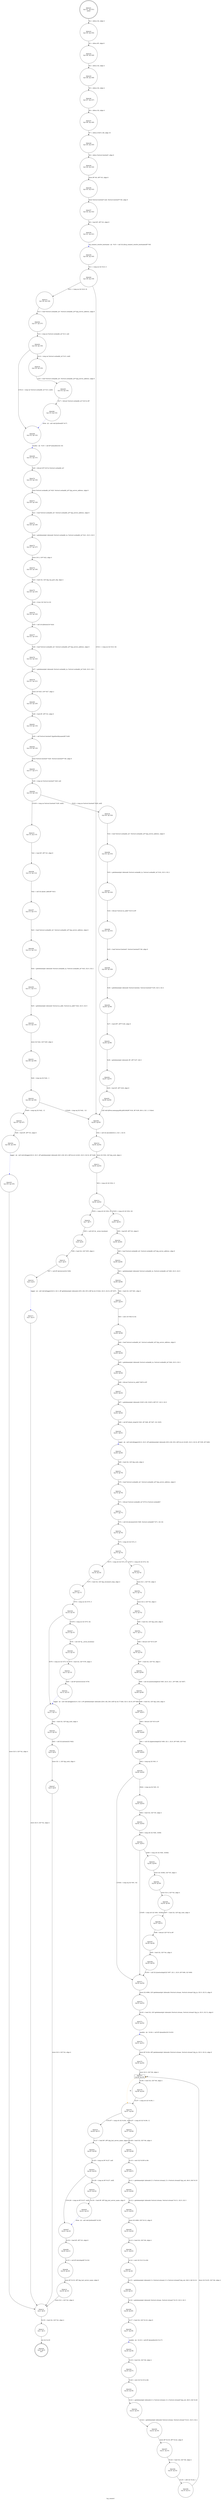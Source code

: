 digraph tcp_connect {
label="tcp_connect"
64240 [label="N64240\n(rp:0, ep:0)\nexit", shape="doublecircle"]
64241 [label="N64241\n(rp:151, ep:151)\nentry", shape="doublecircle"]
64241 -> 64243 [label="%2 = alloca i32, align 4"]
64243 [label="N64243\n(rp:150, ep:150)", shape="circle"]
64243 -> 64244 [label="%3 = alloca i8*, align 8"]
64244 [label="N64244\n(rp:149, ep:149)", shape="circle"]
64244 -> 64245 [label="%4 = alloca i32, align 4"]
64245 [label="N64245\n(rp:148, ep:148)", shape="circle"]
64245 -> 64246 [label="%5 = alloca i32, align 4"]
64246 [label="N64246\n(rp:147, ep:147)", shape="circle"]
64246 -> 64247 [label="%6 = alloca i32, align 4"]
64247 [label="N64247\n(rp:146, ep:146)", shape="circle"]
64247 -> 64248 [label="%7 = alloca [1025 x i8], align 16"]
64248 [label="N64248\n(rp:145, ep:145)", shape="circle"]
64248 -> 64249 [label="%8 = alloca %struct.hostent*, align 8"]
64249 [label="N64249\n(rp:144, ep:144)", shape="circle"]
64249 -> 64256 [label="store i8* %0, i8** %3, align 8"]
64256 [label="N64256\n(rp:143, ep:143)", shape="circle"]
64256 -> 64257 [label="store %struct.hostent* null, %struct.hostent** %8, align 8"]
64257 [label="N64257\n(rp:142, ep:142)", shape="circle"]
64257 -> 64258 [label="%9 = load i8*, i8** %3, align 8"]
64258 [label="N64258\n(rp:141, ep:141)", shape="circle"]
64258 -> 64259 [label="tcp_connect_resolve_hostname --@-- %10 = call i32 @tcp_connect_resolve_hostname(i8* %9)", style="dashed", color="blue"]
64259 [label="N64259\n(rp:140, ep:140)", shape="circle"]
64259 -> 64260 [label="%11 = icmp ne i32 %10, 0"]
64260 [label="N64260\n(rp:139, ep:139)", shape="circle"]
64260 -> 64414 [label="[%11 = icmp ne i32 %10, 0]"]
64260 -> 64309 [label="[!(%11 = icmp ne i32 %10, 0)]"]
64262 [label="N64262\n(rp:137, ep:137)", shape="circle"]
64262 -> 64263 [label="%14 = icmp ne %struct.sockaddr_in* %13, null"]
64263 [label="N64263\n(rp:136, ep:136)", shape="circle"]
64263 -> 64416 [label="[%14 = icmp ne %struct.sockaddr_in* %13, null]"]
64263 -> 64268 [label="[!(%14 = icmp ne %struct.sockaddr_in* %13, null)]"]
64265 [label="N64265\n(rp:134, ep:134)", shape="circle"]
64265 -> 64266 [label="%17 = bitcast %struct.sockaddr_in* %16 to i8*"]
64266 [label="N64266\n(rp:133, ep:133)", shape="circle"]
64266 -> 64268 [label="xfree --@-- call void @xfree(i8* %17)", style="dashed", color="blue"]
64268 [label="N64268\n(rp:132, ep:132)", shape="circle"]
64268 -> 64269 [label="xmalloc --@-- %19 = call i8* @xmalloc(i32 16)", style="dashed", color="blue"]
64269 [label="N64269\n(rp:131, ep:131)", shape="circle"]
64269 -> 64270 [label="%20 = bitcast i8* %19 to %struct.sockaddr_in*"]
64270 [label="N64270\n(rp:130, ep:130)", shape="circle"]
64270 -> 64271 [label="store %struct.sockaddr_in* %20, %struct.sockaddr_in** @g_server_address, align 8"]
64271 [label="N64271\n(rp:129, ep:129)", shape="circle"]
64271 -> 64272 [label="%21 = load %struct.sockaddr_in*, %struct.sockaddr_in** @g_server_address, align 8"]
64272 [label="N64272\n(rp:128, ep:128)", shape="circle"]
64272 -> 64273 [label="%22 = getelementptr inbounds %struct.sockaddr_in, %struct.sockaddr_in* %21, i32 0, i32 0"]
64273 [label="N64273\n(rp:127, ep:127)", shape="circle"]
64273 -> 64274 [label="store i16 2, i16* %22, align 4"]
64274 [label="N64274\n(rp:126, ep:126)", shape="circle"]
64274 -> 64275 [label="%23 = load i32, i32* @g_tcp_port_rdp, align 4"]
64275 [label="N64275\n(rp:125, ep:125)", shape="circle"]
64275 -> 64276 [label="%24 = trunc i32 %23 to i16"]
64276 [label="N64276\n(rp:124, ep:124)", shape="circle"]
64276 -> 64277 [label="%25 = call i16 @htons(i16 %24)"]
64277 [label="N64277\n(rp:123, ep:123)", shape="circle"]
64277 -> 64278 [label="%26 = load %struct.sockaddr_in*, %struct.sockaddr_in** @g_server_address, align 8"]
64278 [label="N64278\n(rp:122, ep:122)", shape="circle"]
64278 -> 64279 [label="%27 = getelementptr inbounds %struct.sockaddr_in, %struct.sockaddr_in* %26, i32 0, i32 1"]
64279 [label="N64279\n(rp:121, ep:121)", shape="circle"]
64279 -> 64280 [label="store i16 %25, i16* %27, align 2"]
64280 [label="N64280\n(rp:120, ep:120)", shape="circle"]
64280 -> 64281 [label="%28 = load i8*, i8** %3, align 8"]
64281 [label="N64281\n(rp:119, ep:119)", shape="circle"]
64281 -> 64282 [label="%29 = call %struct.hostent* @gethostbyname(i8* %28)"]
64282 [label="N64282\n(rp:118, ep:118)", shape="circle"]
64282 -> 64283 [label="store %struct.hostent* %29, %struct.hostent** %8, align 8"]
64283 [label="N64283\n(rp:117, ep:117)", shape="circle"]
64283 -> 64284 [label="%30 = icmp ne %struct.hostent* %29, null"]
64284 [label="N64284\n(rp:116, ep:116)", shape="circle"]
64284 -> 64418 [label="[%30 = icmp ne %struct.hostent* %29, null]"]
64284 -> 64419 [label="[!(%30 = icmp ne %struct.hostent* %29, null)]"]
64286 [label="N64286\n(rp:103, ep:103)", shape="circle"]
64286 -> 64287 [label="%33 = getelementptr inbounds %struct.sockaddr_in, %struct.sockaddr_in* %32, i32 0, i32 2"]
64287 [label="N64287\n(rp:102, ep:102)", shape="circle"]
64287 -> 64288 [label="%34 = bitcast %struct.in_addr* %33 to i8*"]
64288 [label="N64288\n(rp:101, ep:101)", shape="circle"]
64288 -> 64289 [label="%35 = load %struct.hostent*, %struct.hostent** %8, align 8"]
64289 [label="N64289\n(rp:100, ep:100)", shape="circle"]
64289 -> 64290 [label="%36 = getelementptr inbounds %struct.hostent, %struct.hostent* %35, i32 0, i32 4"]
64290 [label="N64290\n(rp:99, ep:99)", shape="circle"]
64290 -> 64291 [label="%37 = load i8**, i8*** %36, align 8"]
64291 [label="N64291\n(rp:98, ep:98)", shape="circle"]
64291 -> 64292 [label="%38 = getelementptr inbounds i8*, i8** %37, i64 0"]
64292 [label="N64292\n(rp:97, ep:97)", shape="circle"]
64292 -> 64293 [label="%39 = load i8*, i8** %38, align 8"]
64293 [label="N64293\n(rp:96, ep:96)", shape="circle"]
64293 -> 64309 [label="call void @llvm.memcpy.p0i8.p0i8.i64(i8* %34, i8* %39, i64 4, i32 1, i1 false)"]
64296 [label="N64296\n(rp:114, ep:114)", shape="circle"]
64296 -> 64297 [label="%42 = call i32 @inet_addr(i8* %41)"]
64297 [label="N64297\n(rp:113, ep:113)", shape="circle"]
64297 -> 64298 [label="%43 = load %struct.sockaddr_in*, %struct.sockaddr_in** @g_server_address, align 8"]
64298 [label="N64298\n(rp:112, ep:112)", shape="circle"]
64298 -> 64299 [label="%44 = getelementptr inbounds %struct.sockaddr_in, %struct.sockaddr_in* %43, i32 0, i32 2"]
64299 [label="N64299\n(rp:111, ep:111)", shape="circle"]
64299 -> 64300 [label="%45 = getelementptr inbounds %struct.in_addr, %struct.in_addr* %44, i32 0, i32 0"]
64300 [label="N64300\n(rp:110, ep:110)", shape="circle"]
64300 -> 64301 [label="store i32 %42, i32* %45, align 4"]
64301 [label="N64301\n(rp:109, ep:109)", shape="circle"]
64301 -> 64302 [label="%46 = icmp eq i32 %42, -1"]
64302 [label="N64302\n(rp:108, ep:108)", shape="circle"]
64302 -> 64420 [label="[%46 = icmp eq i32 %42, -1]"]
64302 -> 64309 [label="[!(%46 = icmp eq i32 %42, -1)]"]
64304 [label="N64304\n(rp:106, ep:106)", shape="circle"]
64304 -> 64305 [label="logger --@-- call void @logger(i32 6, i32 3, i8* getelementptr inbounds ([43 x i8], [43 x i8]* @.str.14.623, i32 0, i32 0), i8* %48)", style="dashed", color="blue"]
64305 [label="N64305\n(rp:105, ep:105)", shape="circle"]
64305 -> 64412 [label="store i32 0, i32* %2, align 4"]
64309 [label="N64309\n(rp:95, ep:95)", shape="circle"]
64309 -> 64310 [label="%52 = call i32 @socket(i32 2, i32 1, i32 0)"]
64310 [label="N64310\n(rp:94, ep:94)", shape="circle"]
64310 -> 64311 [label="store i32 %52, i32* @g_sock, align 4"]
64311 [label="N64311\n(rp:93, ep:93)", shape="circle"]
64311 -> 64312 [label="%53 = icmp slt i32 %52, 0"]
64312 [label="N64312\n(rp:92, ep:92)", shape="circle"]
64312 -> 64422 [label="[%53 = icmp slt i32 %52, 0]"]
64312 -> 64423 [label="[!(%53 = icmp slt i32 %52, 0)]"]
64314 [label="N64314\n(rp:6, ep:6)", shape="circle"]
64314 -> 64315 [label="%56 = load i32, i32* %55, align 4"]
64315 [label="N64315\n(rp:5, ep:5)", shape="circle"]
64315 -> 64316 [label="%57 = call i8* @strerror(i32 %56)"]
64316 [label="N64316\n(rp:4, ep:4)", shape="circle"]
64316 -> 64317 [label="logger --@-- call void @logger(i32 6, i32 3, i8* getelementptr inbounds ([35 x i8], [35 x i8]* @.str.15.624, i32 0, i32 0), i8* %57)", style="dashed", color="blue"]
64317 [label="N64317\n(rp:3, ep:3)", shape="circle"]
64317 -> 64412 [label="store i32 0, i32* %2, align 4"]
64320 [label="N64320\n(rp:90, ep:90)", shape="circle"]
64320 -> 64321 [label="%60 = load %struct.sockaddr_in*, %struct.sockaddr_in** @g_server_address, align 8"]
64321 [label="N64321\n(rp:89, ep:89)", shape="circle"]
64321 -> 64322 [label="%61 = getelementptr inbounds %struct.sockaddr_in, %struct.sockaddr_in* %60, i32 0, i32 0"]
64322 [label="N64322\n(rp:88, ep:88)", shape="circle"]
64322 -> 64323 [label="%62 = load i16, i16* %61, align 4"]
64323 [label="N64323\n(rp:87, ep:87)", shape="circle"]
64323 -> 64324 [label="%63 = zext i16 %62 to i32"]
64324 [label="N64324\n(rp:86, ep:86)", shape="circle"]
64324 -> 64325 [label="%64 = load %struct.sockaddr_in*, %struct.sockaddr_in** @g_server_address, align 8"]
64325 [label="N64325\n(rp:85, ep:85)", shape="circle"]
64325 -> 64326 [label="%65 = getelementptr inbounds %struct.sockaddr_in, %struct.sockaddr_in* %64, i32 0, i32 2"]
64326 [label="N64326\n(rp:84, ep:84)", shape="circle"]
64326 -> 64327 [label="%66 = bitcast %struct.in_addr* %65 to i8*"]
64327 [label="N64327\n(rp:83, ep:83)", shape="circle"]
64327 -> 64328 [label="%67 = getelementptr inbounds [1025 x i8], [1025 x i8]* %7, i32 0, i32 0"]
64328 [label="N64328\n(rp:82, ep:82)", shape="circle"]
64328 -> 64329 [label="%68 = call i8* @inet_ntop(i32 %63, i8* %66, i8* %67, i32 1025)"]
64329 [label="N64329\n(rp:81, ep:81)", shape="circle"]
64329 -> 64330 [label="logger --@-- call void @logger(i32 6, i32 0, i8* getelementptr inbounds ([30 x i8], [30 x i8]* @.str.16.625, i32 0, i32 0), i8* %59, i8* %68)", style="dashed", color="blue"]
64330 [label="N64330\n(rp:80, ep:80)", shape="circle"]
64330 -> 64331 [label="%69 = load i32, i32* @g_sock, align 4"]
64331 [label="N64331\n(rp:79, ep:79)", shape="circle"]
64331 -> 64332 [label="%70 = load %struct.sockaddr_in*, %struct.sockaddr_in** @g_server_address, align 8"]
64332 [label="N64332\n(rp:78, ep:78)", shape="circle"]
64332 -> 64333 [label="%71 = bitcast %struct.sockaddr_in* %70 to %struct.sockaddr*"]
64333 [label="N64333\n(rp:77, ep:77)", shape="circle"]
64333 -> 64334 [label="%72 = call i32 @connect(i32 %69, %struct.sockaddr* %71, i32 16)"]
64334 [label="N64334\n(rp:76, ep:76)", shape="circle"]
64334 -> 64335 [label="%73 = icmp slt i32 %72, 0"]
64335 [label="N64335\n(rp:75, ep:75)", shape="circle"]
64335 -> 64424 [label="[%73 = icmp slt i32 %72, 0]"]
64335 -> 64425 [label="[!(%73 = icmp slt i32 %72, 0)]"]
64337 [label="N64337\n(rp:17, ep:17)", shape="circle"]
64337 -> 64338 [label="%76 = icmp ne i32 %75, 0"]
64338 [label="N64338\n(rp:16, ep:16)", shape="circle"]
64338 -> 64427 [label="[!(%76 = icmp ne i32 %75, 0)]"]
64338 -> 64344 [label="[%76 = icmp ne i32 %75, 0]"]
64340 [label="N64340\n(rp:14, ep:14)", shape="circle"]
64340 -> 64341 [label="%79 = load i32, i32* %78, align 4"]
64341 [label="N64341\n(rp:13, ep:13)", shape="circle"]
64341 -> 64342 [label="%80 = call i8* @strerror(i32 %79)"]
64342 [label="N64342\n(rp:12, ep:12)", shape="circle"]
64342 -> 64344 [label="logger --@-- call void @logger(i32 6, i32 3, i8* getelementptr inbounds ([36 x i8], [36 x i8]* @.str.17.626, i32 0, i32 0), i8* %80)", style="dashed", color="blue"]
64344 [label="N64344\n(rp:11, ep:11)", shape="circle"]
64344 -> 64345 [label="%82 = load i32, i32* @g_sock, align 4"]
64345 [label="N64345\n(rp:10, ep:10)", shape="circle"]
64345 -> 64346 [label="%83 = call i32 @close(i32 %82)"]
64346 [label="N64346\n(rp:9, ep:9)", shape="circle"]
64346 -> 64347 [label="store i32 -1, i32* @g_sock, align 4"]
64347 [label="N64347\n(rp:8, ep:8)", shape="circle"]
64347 -> 64412 [label="store i32 0, i32* %2, align 4"]
64350 [label="N64350\n(rp:73, ep:73)", shape="circle"]
64350 -> 64351 [label="store i32 4, i32* %4, align 4"]
64351 [label="N64351\n(rp:72, ep:72)", shape="circle"]
64351 -> 64352 [label="%85 = load i32, i32* @g_sock, align 4"]
64352 [label="N64352\n(rp:71, ep:71)", shape="circle"]
64352 -> 64353 [label="%86 = bitcast i32* %5 to i8*"]
64353 [label="N64353\n(rp:70, ep:70)", shape="circle"]
64353 -> 64354 [label="%87 = load i32, i32* %4, align 4"]
64354 [label="N64354\n(rp:69, ep:69)", shape="circle"]
64354 -> 64355 [label="%88 = call i32 @setsockopt(i32 %85, i32 6, i32 1, i8* %86, i32 %87)"]
64355 [label="N64355\n(rp:68, ep:68)", shape="circle"]
64355 -> 64356 [label="%89 = load i32, i32* @g_sock, align 4"]
64356 [label="N64356\n(rp:67, ep:67)", shape="circle"]
64356 -> 64357 [label="%90 = bitcast i32* %5 to i8*"]
64357 [label="N64357\n(rp:66, ep:66)", shape="circle"]
64357 -> 64358 [label="%91 = call i32 @getsockopt(i32 %89, i32 1, i32 8, i8* %90, i32* %4)"]
64358 [label="N64358\n(rp:65, ep:65)", shape="circle"]
64358 -> 64359 [label="%92 = icmp eq i32 %91, 0"]
64359 [label="N64359\n(rp:64, ep:64)", shape="circle"]
64359 -> 64428 [label="[%92 = icmp eq i32 %91, 0]"]
64359 -> 64371 [label="[!(%92 = icmp eq i32 %91, 0)]"]
64361 [label="N64361\n(rp:62, ep:62)", shape="circle"]
64361 -> 64362 [label="%95 = icmp ult i32 %94, 16384"]
64362 [label="N64362\n(rp:61, ep:61)", shape="circle"]
64362 -> 64430 [label="[%95 = icmp ult i32 %94, 16384]"]
64362 -> 64371 [label="[!(%95 = icmp ult i32 %94, 16384)]"]
64364 [label="N64364\n(rp:59, ep:59)", shape="circle"]
64364 -> 64365 [label="store i32 4, i32* %4, align 4"]
64365 [label="N64365\n(rp:58, ep:58)", shape="circle"]
64365 -> 64366 [label="%97 = load i32, i32* @g_sock, align 4"]
64366 [label="N64366\n(rp:57, ep:57)", shape="circle"]
64366 -> 64367 [label="%98 = bitcast i32* %5 to i8*"]
64367 [label="N64367\n(rp:56, ep:56)", shape="circle"]
64367 -> 64368 [label="%99 = load i32, i32* %4, align 4"]
64368 [label="N64368\n(rp:55, ep:55)", shape="circle"]
64368 -> 64371 [label="%100 = call i32 @setsockopt(i32 %97, i32 1, i32 8, i8* %98, i32 %99)"]
64371 [label="N64371\n(rp:54, ep:54)", shape="circle"]
64371 -> 64372 [label="store i32 4096, i32* getelementptr inbounds (%struct.stream, %struct.stream* @g_in, i32 0, i32 3), align 8"]
64372 [label="N64372\n(rp:53, ep:53)", shape="circle"]
64372 -> 64373 [label="%103 = load i32, i32* getelementptr inbounds (%struct.stream, %struct.stream* @g_in, i32 0, i32 3), align 8"]
64373 [label="N64373\n(rp:52, ep:52)", shape="circle"]
64373 -> 64374 [label="xmalloc --@-- %104 = call i8* @xmalloc(i32 %103)", style="dashed", color="blue"]
64374 [label="N64374\n(rp:51, ep:51)", shape="circle"]
64374 -> 64375 [label="store i8* %104, i8** getelementptr inbounds (%struct.stream, %struct.stream* @g_in, i32 0, i32 2), align 8"]
64375 [label="N64375\n(rp:50, ep:50)", shape="circle"]
64375 -> 64377 [label="store i32 0, i32* %6, align 4"]
64377 [label="N64377\n(rp:49, ep:30)", shape="box"]
64377 -> 64378 [label="%106 = load i32, i32* %6, align 4"]
64377 -> 64377 [label="@", style="dashed", color="orange"]
64377 -> 64379 [label="@", style="dashed", color="orange"]
64378 [label="N64378\n(rp:48, ep:29)", shape="circle"]
64378 -> 64379 [label="%107 = icmp slt i32 %106, 1"]
64379 [label="N64379\n(rp:47, ep:28)", shape="circle"]
64379 -> 64432 [label="[%107 = icmp slt i32 %106, 1]"]
64379 -> 64433 [label="[!(%107 = icmp slt i32 %106, 1)]"]
64381 [label="N64381\n(rp:36, ep:48)", shape="circle"]
64381 -> 64382 [label="%110 = sext i32 %109 to i64"]
64382 [label="N64382\n(rp:35, ep:47)", shape="circle"]
64382 -> 64383 [label="%111 = getelementptr inbounds [1 x %struct.stream], [1 x %struct.stream]* @g_out, i64 0, i64 %110"]
64383 [label="N64383\n(rp:34, ep:46)", shape="circle"]
64383 -> 64384 [label="%112 = getelementptr inbounds %struct.stream, %struct.stream* %111, i32 0, i32 3"]
64384 [label="N64384\n(rp:33, ep:45)", shape="circle"]
64384 -> 64385 [label="store i32 4096, i32* %112, align 8"]
64385 [label="N64385\n(rp:32, ep:44)", shape="circle"]
64385 -> 64386 [label="%113 = load i32, i32* %6, align 4"]
64386 [label="N64386\n(rp:31, ep:43)", shape="circle"]
64386 -> 64387 [label="%114 = sext i32 %113 to i64"]
64387 [label="N64387\n(rp:30, ep:42)", shape="circle"]
64387 -> 64388 [label="%115 = getelementptr inbounds [1 x %struct.stream], [1 x %struct.stream]* @g_out, i64 0, i64 %114"]
64388 [label="N64388\n(rp:29, ep:41)", shape="circle"]
64388 -> 64389 [label="%116 = getelementptr inbounds %struct.stream, %struct.stream* %115, i32 0, i32 3"]
64389 [label="N64389\n(rp:28, ep:40)", shape="circle"]
64389 -> 64390 [label="%117 = load i32, i32* %116, align 8"]
64390 [label="N64390\n(rp:27, ep:39)", shape="circle"]
64390 -> 64391 [label="xmalloc --@-- %118 = call i8* @xmalloc(i32 %117)", style="dashed", color="blue"]
64391 [label="N64391\n(rp:26, ep:38)", shape="circle"]
64391 -> 64392 [label="%119 = load i32, i32* %6, align 4"]
64392 [label="N64392\n(rp:25, ep:37)", shape="circle"]
64392 -> 64393 [label="%120 = sext i32 %119 to i64"]
64393 [label="N64393\n(rp:24, ep:36)", shape="circle"]
64393 -> 64394 [label="%121 = getelementptr inbounds [1 x %struct.stream], [1 x %struct.stream]* @g_out, i64 0, i64 %120"]
64394 [label="N64394\n(rp:23, ep:35)", shape="circle"]
64394 -> 64395 [label="%122 = getelementptr inbounds %struct.stream, %struct.stream* %121, i32 0, i32 2"]
64395 [label="N64395\n(rp:22, ep:34)", shape="circle"]
64395 -> 64397 [label="store i8* %118, i8** %122, align 8"]
64397 [label="N64397\n(rp:21, ep:33)", shape="circle"]
64397 -> 64398 [label="%124 = load i32, i32* %6, align 4"]
64398 [label="N64398\n(rp:20, ep:32)", shape="circle"]
64398 -> 64399 [label="%125 = add i32 %124, 1"]
64399 [label="N64399\n(rp:19, ep:31)", shape="circle"]
64399 -> 64377 [label="store i32 %125, i32* %6, align 4"]
64402 [label="N64402\n(rp:45, ep:26)", shape="circle"]
64402 -> 64403 [label="%128 = icmp ne i8* %127, null"]
64403 [label="N64403\n(rp:44, ep:25)", shape="circle"]
64403 -> 64434 [label="[%128 = icmp ne i8* %127, null]"]
64403 -> 64407 [label="[!(%128 = icmp ne i8* %127, null)]"]
64405 [label="N64405\n(rp:42, ep:23)", shape="circle"]
64405 -> 64407 [label="xfree --@-- call void @xfree(i8* %130)", style="dashed", color="blue"]
64407 [label="N64407\n(rp:41, ep:22)", shape="circle"]
64407 -> 64408 [label="%132 = load i8*, i8** %3, align 8"]
64408 [label="N64408\n(rp:40, ep:21)", shape="circle"]
64408 -> 64409 [label="%133 = call i8* @strdup(i8* %132)"]
64409 [label="N64409\n(rp:39, ep:20)", shape="circle"]
64409 -> 64410 [label="store i8* %133, i8** @g_last_server_name, align 8"]
64410 [label="N64410\n(rp:38, ep:19)", shape="circle"]
64410 -> 64412 [label="store i32 1, i32* %2, align 4"]
64412 [label="N64412\n(rp:2, ep:2)", shape="circle"]
64412 -> 64413 [label="%135 = load i32, i32* %2, align 4"]
64413 [label="N64413\n(rp:1, ep:1)", shape="circle"]
64413 -> 64240 [label="ret i32 %135"]
64414 [label="N64414\n(rp:138, ep:138)", shape="circle"]
64414 -> 64262 [label="%13 = load %struct.sockaddr_in*, %struct.sockaddr_in** @g_server_address, align 8"]
64416 [label="N64416\n(rp:135, ep:135)", shape="circle"]
64416 -> 64265 [label="%16 = load %struct.sockaddr_in*, %struct.sockaddr_in** @g_server_address, align 8"]
64418 [label="N64418\n(rp:104, ep:104)", shape="circle"]
64418 -> 64286 [label="%32 = load %struct.sockaddr_in*, %struct.sockaddr_in** @g_server_address, align 8"]
64419 [label="N64419\n(rp:115, ep:115)", shape="circle"]
64419 -> 64296 [label="%41 = load i8*, i8** %3, align 8"]
64420 [label="N64420\n(rp:107, ep:107)", shape="circle"]
64420 -> 64304 [label="%48 = load i8*, i8** %3, align 8"]
64422 [label="N64422\n(rp:7, ep:7)", shape="circle"]
64422 -> 64314 [label="%55 = call i32* @__errno_location()"]
64423 [label="N64423\n(rp:91, ep:91)", shape="circle"]
64423 -> 64320 [label="%59 = load i8*, i8** %3, align 8"]
64424 [label="N64424\n(rp:18, ep:18)", shape="circle"]
64424 -> 64337 [label="%75 = load i32, i32* @g_reconnect_loop, align 4"]
64425 [label="N64425\n(rp:74, ep:74)", shape="circle"]
64425 -> 64350 [label="store i32 1, i32* %5, align 4"]
64427 [label="N64427\n(rp:15, ep:15)", shape="circle"]
64427 -> 64340 [label="%78 = call i32* @__errno_location()"]
64428 [label="N64428\n(rp:63, ep:63)", shape="circle"]
64428 -> 64361 [label="%94 = load i32, i32* %5, align 4"]
64430 [label="N64430\n(rp:60, ep:60)", shape="circle"]
64430 -> 64364 [label="store i32 16384, i32* %5, align 4"]
64432 [label="N64432\n(rp:37, ep:49)", shape="circle"]
64432 -> 64381 [label="%109 = load i32, i32* %6, align 4"]
64433 [label="N64433\n(rp:46, ep:27)", shape="circle"]
64433 -> 64402 [label="%127 = load i8*, i8** @g_last_server_name, align 8"]
64434 [label="N64434\n(rp:43, ep:24)", shape="circle"]
64434 -> 64405 [label="%130 = load i8*, i8** @g_last_server_name, align 8"]
}

